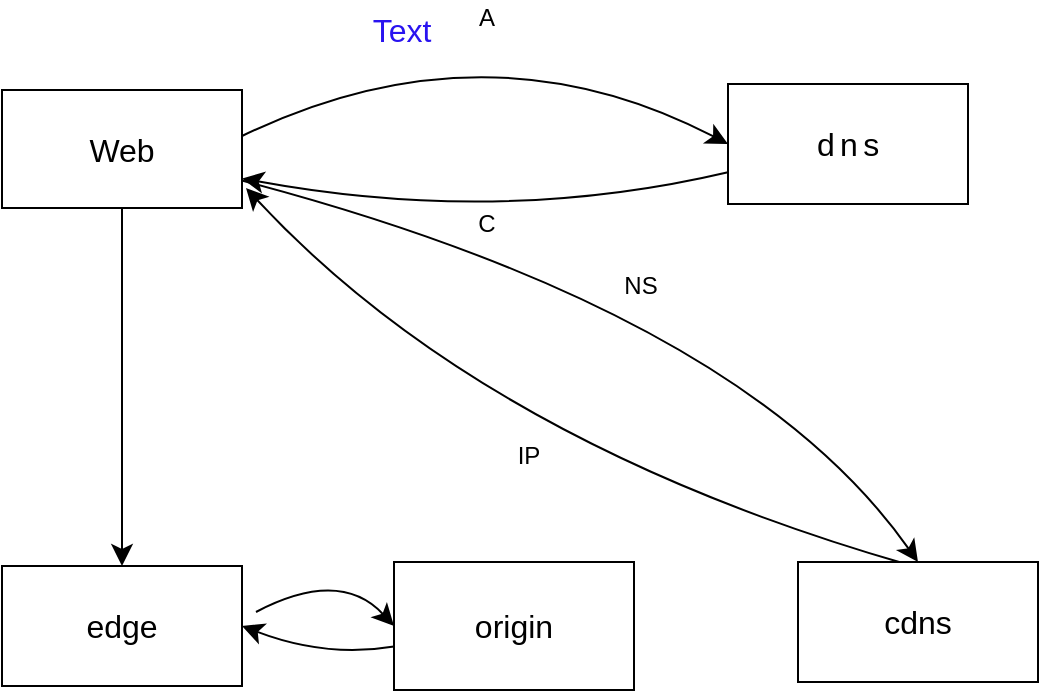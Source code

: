 <mxfile version="21.5.1" type="github">
  <diagram name="第 1 页" id="auwQ5FPKYSg6R1vcUo5-">
    <mxGraphModel dx="972" dy="580" grid="0" gridSize="10" guides="1" tooltips="1" connect="1" arrows="1" fold="1" page="0" pageScale="1" pageWidth="827" pageHeight="1169" math="0" shadow="0">
      <root>
        <mxCell id="0" />
        <mxCell id="1" parent="0" />
        <mxCell id="xSzgH2OZfmbhzOoxKmzm-6" value="A" style="edgeStyle=none;curved=1;rounded=0;orthogonalLoop=1;jettySize=auto;html=1;entryX=0;entryY=0.5;entryDx=0;entryDy=0;fontSize=12;startSize=8;endSize=8;" edge="1" parent="1" target="xSzgH2OZfmbhzOoxKmzm-2">
          <mxGeometry relative="1" as="geometry">
            <mxPoint x="64" y="92" as="sourcePoint" />
            <Array as="points">
              <mxPoint x="186" y="33" />
            </Array>
          </mxGeometry>
        </mxCell>
        <mxCell id="xSzgH2OZfmbhzOoxKmzm-7" value="C" style="edgeStyle=none;curved=1;rounded=0;orthogonalLoop=1;jettySize=auto;html=1;entryX=1;entryY=0.75;entryDx=0;entryDy=0;fontSize=12;startSize=8;endSize=8;" edge="1" parent="1" source="xSzgH2OZfmbhzOoxKmzm-2" target="xSzgH2OZfmbhzOoxKmzm-1">
          <mxGeometry relative="1" as="geometry">
            <Array as="points">
              <mxPoint x="193" y="137" />
            </Array>
          </mxGeometry>
        </mxCell>
        <mxCell id="xSzgH2OZfmbhzOoxKmzm-2" value="d n s" style="rounded=0;whiteSpace=wrap;html=1;fontSize=16;" vertex="1" parent="1">
          <mxGeometry x="307" y="66" width="120" height="60" as="geometry" />
        </mxCell>
        <mxCell id="xSzgH2OZfmbhzOoxKmzm-15" style="edgeStyle=none;curved=1;rounded=0;orthogonalLoop=1;jettySize=auto;html=1;entryX=0;entryY=0.5;entryDx=0;entryDy=0;fontSize=12;startSize=8;endSize=8;" edge="1" parent="1" target="xSzgH2OZfmbhzOoxKmzm-4">
          <mxGeometry relative="1" as="geometry">
            <mxPoint x="71" y="330" as="sourcePoint" />
            <Array as="points">
              <mxPoint x="113" y="308" />
            </Array>
          </mxGeometry>
        </mxCell>
        <mxCell id="xSzgH2OZfmbhzOoxKmzm-3" value="edge" style="rounded=0;whiteSpace=wrap;html=1;fontSize=16;" vertex="1" parent="1">
          <mxGeometry x="-56" y="307" width="120" height="60" as="geometry" />
        </mxCell>
        <mxCell id="xSzgH2OZfmbhzOoxKmzm-16" style="edgeStyle=none;curved=1;rounded=0;orthogonalLoop=1;jettySize=auto;html=1;fontSize=12;startSize=8;endSize=8;entryX=1;entryY=0.5;entryDx=0;entryDy=0;" edge="1" parent="1" source="xSzgH2OZfmbhzOoxKmzm-4" target="xSzgH2OZfmbhzOoxKmzm-3">
          <mxGeometry relative="1" as="geometry">
            <mxPoint x="76" y="342" as="targetPoint" />
            <Array as="points">
              <mxPoint x="106" y="353" />
            </Array>
          </mxGeometry>
        </mxCell>
        <mxCell id="xSzgH2OZfmbhzOoxKmzm-4" value="origin" style="rounded=0;whiteSpace=wrap;html=1;fontSize=16;" vertex="1" parent="1">
          <mxGeometry x="140" y="305" width="120" height="64" as="geometry" />
        </mxCell>
        <mxCell id="xSzgH2OZfmbhzOoxKmzm-13" value="IP&lt;br&gt;" style="edgeStyle=none;curved=1;rounded=0;orthogonalLoop=1;jettySize=auto;html=1;fontSize=12;startSize=8;endSize=8;" edge="1" parent="1">
          <mxGeometry relative="1" as="geometry">
            <mxPoint x="66" y="118" as="targetPoint" />
            <mxPoint x="396" y="306" as="sourcePoint" />
            <Array as="points">
              <mxPoint x="184" y="245" />
            </Array>
          </mxGeometry>
        </mxCell>
        <mxCell id="xSzgH2OZfmbhzOoxKmzm-5" value="cdns" style="rounded=0;whiteSpace=wrap;html=1;fontSize=16;" vertex="1" parent="1">
          <mxGeometry x="342" y="305" width="120" height="60" as="geometry" />
        </mxCell>
        <mxCell id="xSzgH2OZfmbhzOoxKmzm-9" value="NS" style="edgeStyle=none;curved=1;rounded=0;orthogonalLoop=1;jettySize=auto;html=1;entryX=0.5;entryY=0;entryDx=0;entryDy=0;fontSize=12;startSize=8;endSize=8;" edge="1" parent="1" source="xSzgH2OZfmbhzOoxKmzm-1" target="xSzgH2OZfmbhzOoxKmzm-5">
          <mxGeometry relative="1" as="geometry">
            <Array as="points">
              <mxPoint x="314" y="180" />
            </Array>
          </mxGeometry>
        </mxCell>
        <mxCell id="xSzgH2OZfmbhzOoxKmzm-14" style="edgeStyle=none;curved=1;rounded=0;orthogonalLoop=1;jettySize=auto;html=1;fontSize=12;startSize=8;endSize=8;" edge="1" parent="1" source="xSzgH2OZfmbhzOoxKmzm-1" target="xSzgH2OZfmbhzOoxKmzm-3">
          <mxGeometry relative="1" as="geometry" />
        </mxCell>
        <mxCell id="xSzgH2OZfmbhzOoxKmzm-1" value="Web" style="rounded=0;whiteSpace=wrap;html=1;fontSize=16;" vertex="1" parent="1">
          <mxGeometry x="-56" y="69" width="120" height="59" as="geometry" />
        </mxCell>
        <mxCell id="xSzgH2OZfmbhzOoxKmzm-17" value="Text" style="text;html=1;strokeColor=none;fillColor=none;align=center;verticalAlign=middle;whiteSpace=wrap;rounded=0;fontSize=16;fontColor=#2913F0;" vertex="1" parent="1">
          <mxGeometry x="114" y="24" width="60" height="30" as="geometry" />
        </mxCell>
      </root>
    </mxGraphModel>
  </diagram>
</mxfile>
